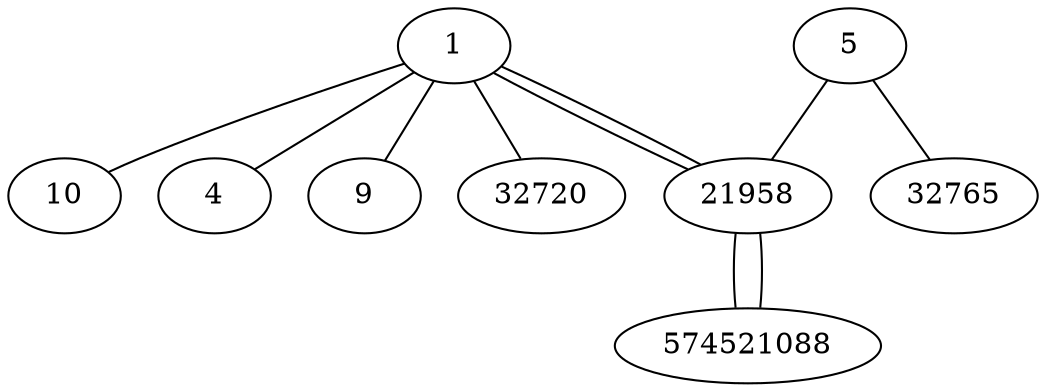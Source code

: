 graph { 
	1--21958
	1--10
	1--4
	1--9
	5--21958
	5--32765
	21958--574521088
	21958--574521088
	1--32720
	1--21958
} 